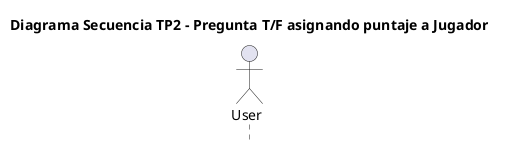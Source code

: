 
@startuml

actor User
title Diagrama Secuencia TP2 - Pregunta T/F asignando puntaje a Jugador
hide footbox


@enduml
